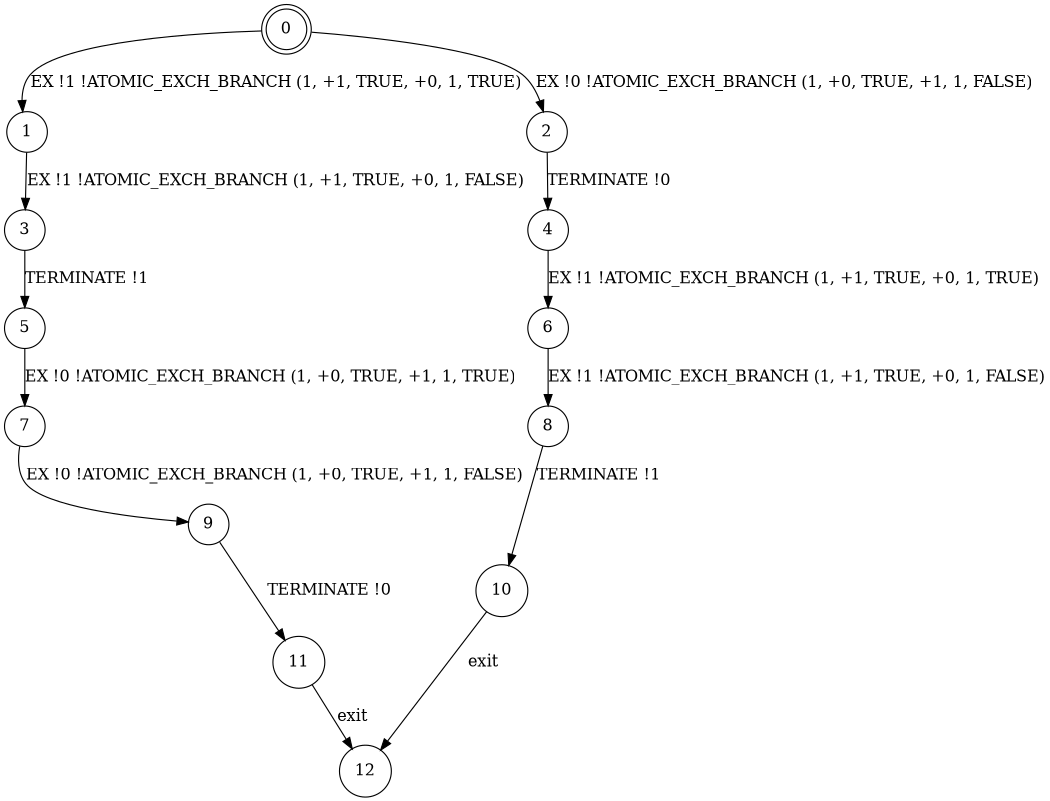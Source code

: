 digraph BCG {
size = "7, 10.5";
center = TRUE;
node [shape = circle];
0 [peripheries = 2];
0 -> 1 [label = "EX !1 !ATOMIC_EXCH_BRANCH (1, +1, TRUE, +0, 1, TRUE)"];
0 -> 2 [label = "EX !0 !ATOMIC_EXCH_BRANCH (1, +0, TRUE, +1, 1, FALSE)"];
1 -> 3 [label = "EX !1 !ATOMIC_EXCH_BRANCH (1, +1, TRUE, +0, 1, FALSE)"];
2 -> 4 [label = "TERMINATE !0"];
3 -> 5 [label = "TERMINATE !1"];
4 -> 6 [label = "EX !1 !ATOMIC_EXCH_BRANCH (1, +1, TRUE, +0, 1, TRUE)"];
5 -> 7 [label = "EX !0 !ATOMIC_EXCH_BRANCH (1, +0, TRUE, +1, 1, TRUE)"];
6 -> 8 [label = "EX !1 !ATOMIC_EXCH_BRANCH (1, +1, TRUE, +0, 1, FALSE)"];
7 -> 9 [label = "EX !0 !ATOMIC_EXCH_BRANCH (1, +0, TRUE, +1, 1, FALSE)"];
8 -> 10 [label = "TERMINATE !1"];
9 -> 11 [label = "TERMINATE !0"];
10 -> 12 [label = "exit"];
11 -> 12 [label = "exit"];
}
